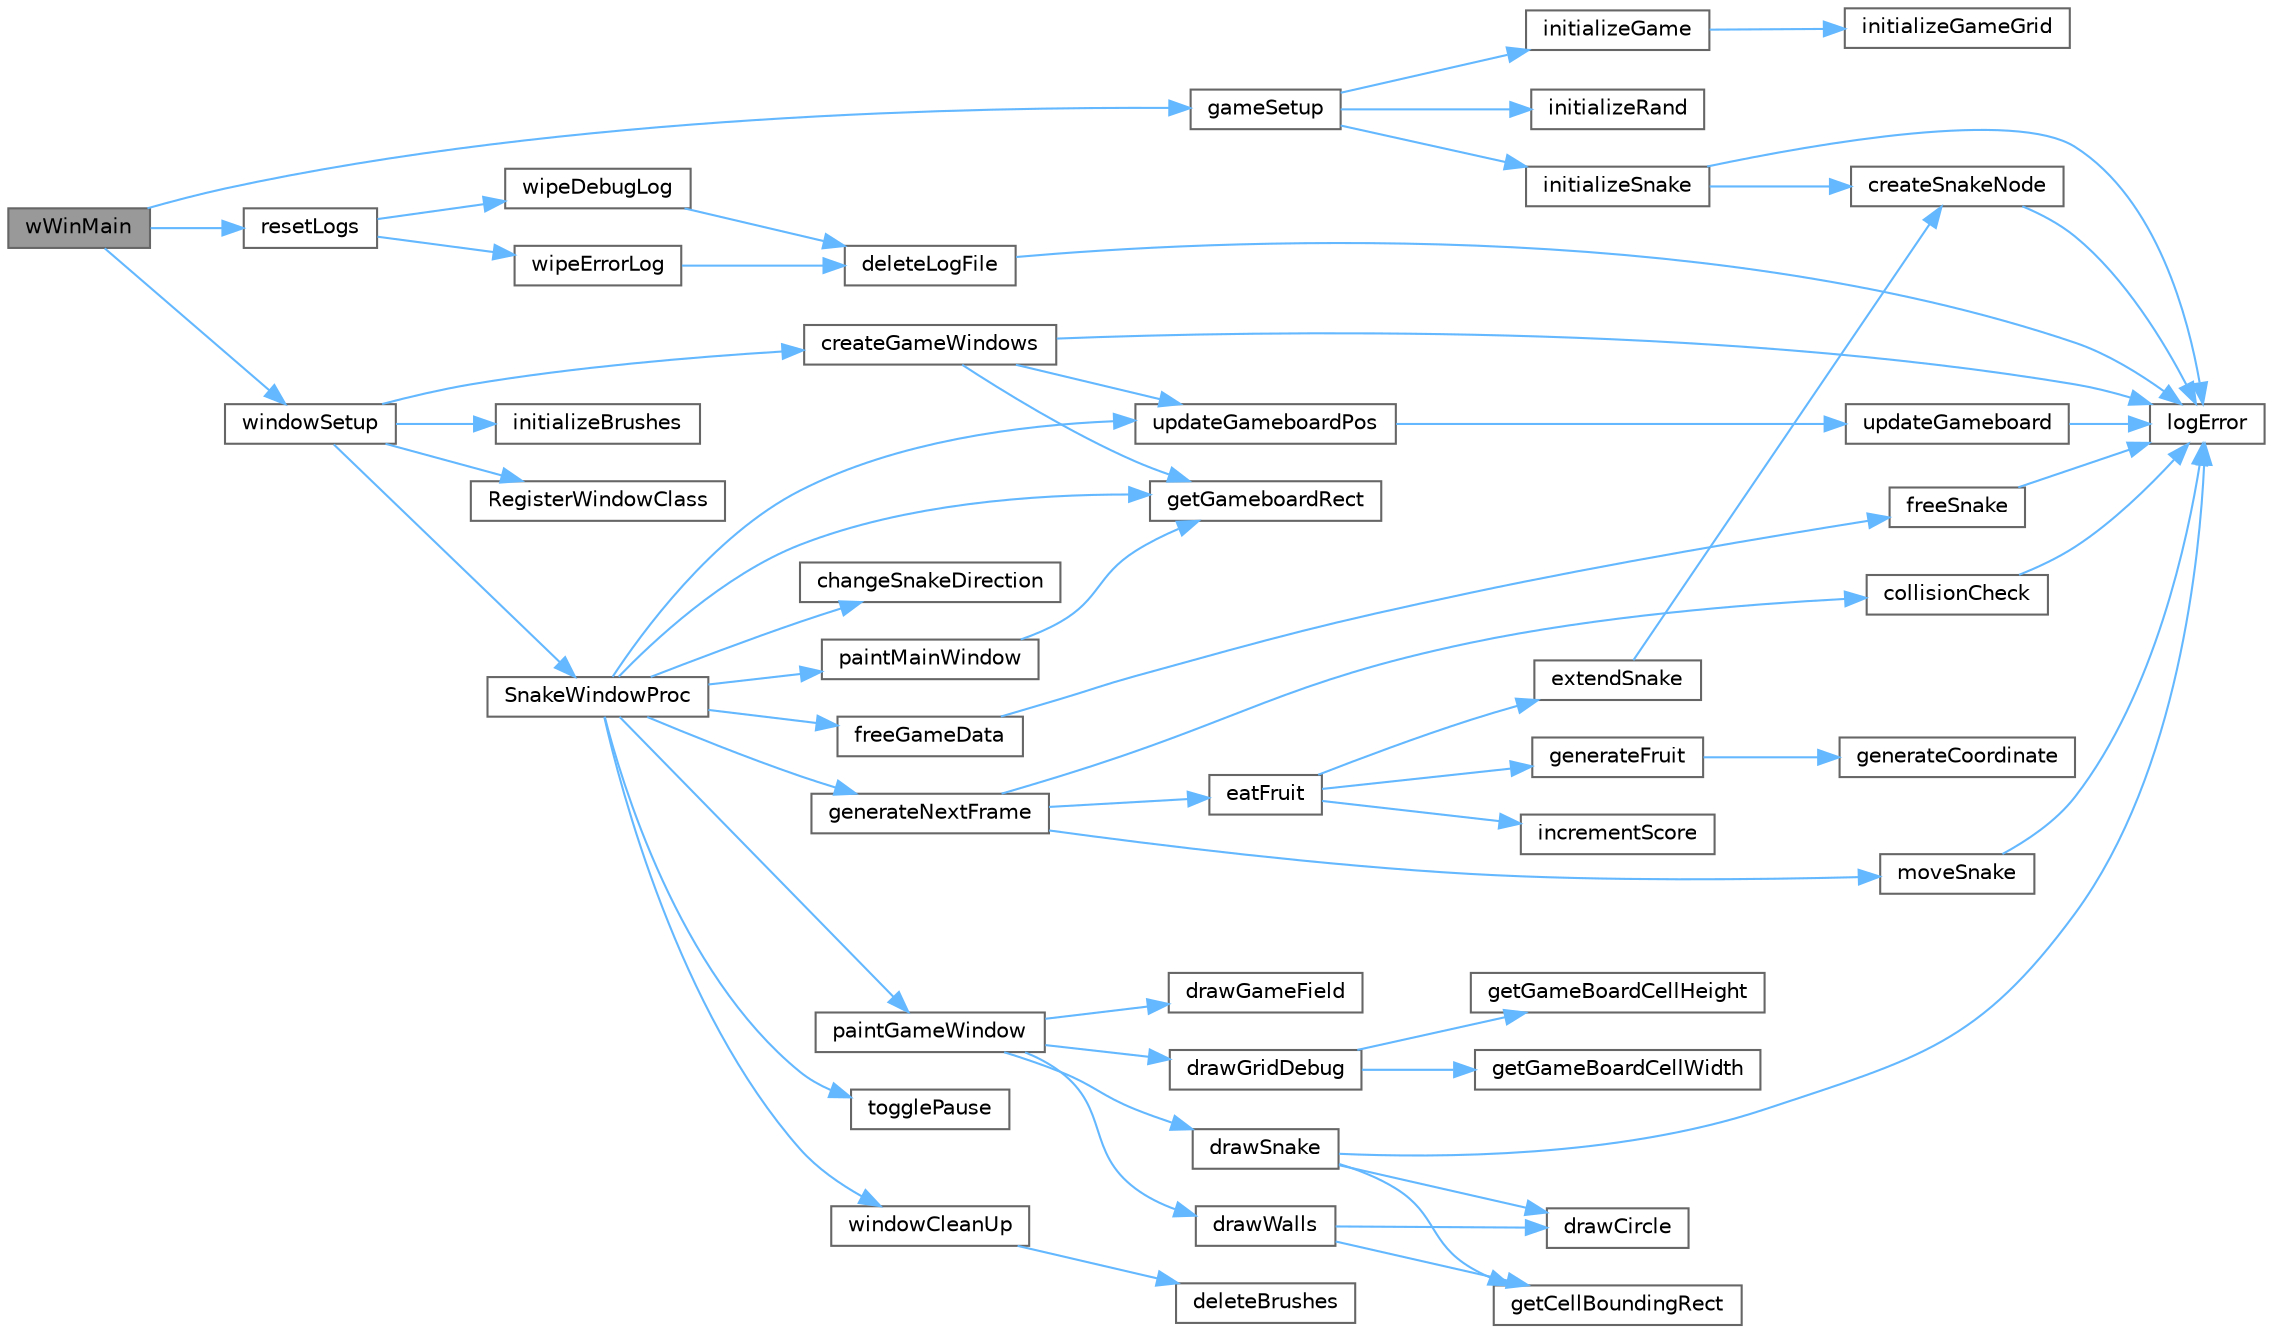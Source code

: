 digraph "wWinMain"
{
 // LATEX_PDF_SIZE
  bgcolor="transparent";
  edge [fontname=Helvetica,fontsize=10,labelfontname=Helvetica,labelfontsize=10];
  node [fontname=Helvetica,fontsize=10,shape=box,height=0.2,width=0.4];
  rankdir="LR";
  Node1 [id="Node000001",label="wWinMain",height=0.2,width=0.4,color="gray40", fillcolor="grey60", style="filled", fontcolor="black",tooltip="The Win32 application entry point for the Snake game."];
  Node1 -> Node2 [id="edge1_Node000001_Node000002",color="steelblue1",style="solid",tooltip=" "];
  Node2 [id="Node000002",label="gameSetup",height=0.2,width=0.4,color="grey40", fillcolor="white", style="filled",URL="$game_8h.html#a82d6d2d5779ccb132c5ad221d0b1dc03",tooltip="Performs full game setup by initializing all core systems."];
  Node2 -> Node3 [id="edge2_Node000002_Node000003",color="steelblue1",style="solid",tooltip=" "];
  Node3 [id="Node000003",label="initializeGame",height=0.2,width=0.4,color="grey40", fillcolor="white", style="filled",URL="$game_8h.html#a5901170f346e94ad9e3f88c0c7275522",tooltip="Initializes core game data and state."];
  Node3 -> Node4 [id="edge3_Node000003_Node000004",color="steelblue1",style="solid",tooltip=" "];
  Node4 [id="Node000004",label="initializeGameGrid",height=0.2,width=0.4,color="grey40", fillcolor="white", style="filled",URL="$game_8h.html#a0961c80382058e29495571a484915868",tooltip="Allocates and initializes the game grid structure."];
  Node2 -> Node5 [id="edge4_Node000002_Node000005",color="steelblue1",style="solid",tooltip=" "];
  Node5 [id="Node000005",label="initializeRand",height=0.2,width=0.4,color="grey40", fillcolor="white", style="filled",URL="$game_8h.html#acd5ae5dec9fba098aee070869228584a",tooltip="Initializes the random number generator with the current time."];
  Node2 -> Node6 [id="edge5_Node000002_Node000006",color="steelblue1",style="solid",tooltip=" "];
  Node6 [id="Node000006",label="initializeSnake",height=0.2,width=0.4,color="grey40", fillcolor="white", style="filled",URL="$game_8h.html#ab5a0cd002568ffe0596e757c9625772d",tooltip="Initializes the snake at its starting position on the game board."];
  Node6 -> Node7 [id="edge6_Node000006_Node000007",color="steelblue1",style="solid",tooltip=" "];
  Node7 [id="Node000007",label="createSnakeNode",height=0.2,width=0.4,color="grey40", fillcolor="white", style="filled",URL="$game_8h.html#ac97da498ccc12baee382cf231edada1c",tooltip="Allocates and initializes a new SnakeNode based on a configuration template."];
  Node7 -> Node8 [id="edge7_Node000007_Node000008",color="steelblue1",style="solid",tooltip=" "];
  Node8 [id="Node000008",label="logError",height=0.2,width=0.4,color="grey40", fillcolor="white", style="filled",URL="$log_8h.html#abffc9c4b5f632e2b040e35c869bb0f00",tooltip=" "];
  Node6 -> Node8 [id="edge8_Node000006_Node000008",color="steelblue1",style="solid",tooltip=" "];
  Node1 -> Node9 [id="edge9_Node000001_Node000009",color="steelblue1",style="solid",tooltip=" "];
  Node9 [id="Node000009",label="resetLogs",height=0.2,width=0.4,color="grey40", fillcolor="white", style="filled",URL="$log_8h.html#a0c9f1bdfbf719322f26d5d640274fa9b",tooltip=" "];
  Node9 -> Node10 [id="edge10_Node000009_Node000010",color="steelblue1",style="solid",tooltip=" "];
  Node10 [id="Node000010",label="wipeDebugLog",height=0.2,width=0.4,color="grey40", fillcolor="white", style="filled",URL="$log_8h.html#ad01b9ae95d7a4b82547f423b567161ad",tooltip=" "];
  Node10 -> Node11 [id="edge11_Node000010_Node000011",color="steelblue1",style="solid",tooltip=" "];
  Node11 [id="Node000011",label="deleteLogFile",height=0.2,width=0.4,color="grey40", fillcolor="white", style="filled",URL="$log_8h.html#af9830cf4051388f36845f4fb75484f18",tooltip=" "];
  Node11 -> Node8 [id="edge12_Node000011_Node000008",color="steelblue1",style="solid",tooltip=" "];
  Node9 -> Node12 [id="edge13_Node000009_Node000012",color="steelblue1",style="solid",tooltip=" "];
  Node12 [id="Node000012",label="wipeErrorLog",height=0.2,width=0.4,color="grey40", fillcolor="white", style="filled",URL="$log_8h.html#af733b5326278207a6825fc3a2e4acc2a",tooltip=" "];
  Node12 -> Node11 [id="edge14_Node000012_Node000011",color="steelblue1",style="solid",tooltip=" "];
  Node1 -> Node13 [id="edge15_Node000001_Node000013",color="steelblue1",style="solid",tooltip=" "];
  Node13 [id="Node000013",label="windowSetup",height=0.2,width=0.4,color="grey40", fillcolor="white", style="filled",URL="$group___window_functions.html#ga01fa9211021b3ca32824e34add7b816c",tooltip="Initializes all window-related resources for the Snake game."];
  Node13 -> Node14 [id="edge16_Node000013_Node000014",color="steelblue1",style="solid",tooltip=" "];
  Node14 [id="Node000014",label="createGameWindows",height=0.2,width=0.4,color="grey40", fillcolor="white", style="filled",URL="$group___window_functions.html#ga6ce1ee075a0fcf48b72efdedf9a01fbb",tooltip="Creates the main application window and the embedded game window."];
  Node14 -> Node15 [id="edge17_Node000014_Node000015",color="steelblue1",style="solid",tooltip=" "];
  Node15 [id="Node000015",label="getGameboardRect",height=0.2,width=0.4,color="grey40", fillcolor="white", style="filled",URL="$game_8h.html#a2ababa273e065db1ae8f1d6d61196648",tooltip="Returns a copy of the current game board rectangle."];
  Node14 -> Node8 [id="edge18_Node000014_Node000008",color="steelblue1",style="solid",tooltip=" "];
  Node14 -> Node16 [id="edge19_Node000014_Node000016",color="steelblue1",style="solid",tooltip=" "];
  Node16 [id="Node000016",label="updateGameboardPos",height=0.2,width=0.4,color="grey40", fillcolor="white", style="filled",URL="$group___window_functions.html#gacb8fa044343ee3a0009d6f18f667bc83",tooltip="Updates the position and dimensions of the game board within the main window."];
  Node16 -> Node17 [id="edge20_Node000016_Node000017",color="steelblue1",style="solid",tooltip=" "];
  Node17 [id="Node000017",label="updateGameboard",height=0.2,width=0.4,color="grey40", fillcolor="white", style="filled",URL="$game_8h.html#ae4f6990e32738aa25167cd52626b33ff",tooltip="Updates the game board's pixel dimensions and cell sizes."];
  Node17 -> Node8 [id="edge21_Node000017_Node000008",color="steelblue1",style="solid",tooltip=" "];
  Node13 -> Node18 [id="edge22_Node000013_Node000018",color="steelblue1",style="solid",tooltip=" "];
  Node18 [id="Node000018",label="initializeBrushes",height=0.2,width=0.4,color="grey40", fillcolor="white", style="filled",URL="$group___window_functions.html#ga46aff8336ea2ca48d350e0ac5700ab3f",tooltip="Initializes GDI brushes used for rendering the Snake game."];
  Node13 -> Node19 [id="edge23_Node000013_Node000019",color="steelblue1",style="solid",tooltip=" "];
  Node19 [id="Node000019",label="RegisterWindowClass",height=0.2,width=0.4,color="grey40", fillcolor="white", style="filled",URL="$group___window_functions.html#ga1106a7d31007198c97058471e7870730",tooltip="Registers a custom window class with the Windows API."];
  Node13 -> Node20 [id="edge24_Node000013_Node000020",color="steelblue1",style="solid",tooltip=" "];
  Node20 [id="Node000020",label="SnakeWindowProc",height=0.2,width=0.4,color="grey40", fillcolor="white", style="filled",URL="$group___window_functions.html#ga811935f19b01d8c5fee37982d7ca4595",tooltip="Main window procedure for handling Win32 messages."];
  Node20 -> Node21 [id="edge25_Node000020_Node000021",color="steelblue1",style="solid",tooltip=" "];
  Node21 [id="Node000021",label="changeSnakeDirection",height=0.2,width=0.4,color="grey40", fillcolor="white", style="filled",URL="$game_8h.html#a89b64f32be1ee5f6a6e5571de8d25fe9",tooltip="Updates the snake's movement direction."];
  Node20 -> Node22 [id="edge26_Node000020_Node000022",color="steelblue1",style="solid",tooltip=" "];
  Node22 [id="Node000022",label="freeGameData",height=0.2,width=0.4,color="grey40", fillcolor="white", style="filled",URL="$game_8h.html#a1a850aa496d6be99d97c0cfea8da7ff4",tooltip="Frees all dynamically allocated game data."];
  Node22 -> Node23 [id="edge27_Node000022_Node000023",color="steelblue1",style="solid",tooltip=" "];
  Node23 [id="Node000023",label="freeSnake",height=0.2,width=0.4,color="grey40", fillcolor="white", style="filled",URL="$game_8h.html#a0e1a86b1ba633c884be91c635ca56846",tooltip="Frees all dynamically allocated snake nodes."];
  Node23 -> Node8 [id="edge28_Node000023_Node000008",color="steelblue1",style="solid",tooltip=" "];
  Node20 -> Node24 [id="edge29_Node000020_Node000024",color="steelblue1",style="solid",tooltip=" "];
  Node24 [id="Node000024",label="generateNextFrame",height=0.2,width=0.4,color="grey40", fillcolor="white", style="filled",URL="$game_8h.html#ae627a21af3ef21e7e37fa1a8cfe9d495",tooltip="Advances the game state by one frame."];
  Node24 -> Node25 [id="edge30_Node000024_Node000025",color="steelblue1",style="solid",tooltip=" "];
  Node25 [id="Node000025",label="collisionCheck",height=0.2,width=0.4,color="grey40", fillcolor="white", style="filled",URL="$game_8h.html#a1682ee2852ca73e794aff8b1e49de4e9",tooltip="Checks for collisions at the snake's current head position."];
  Node25 -> Node8 [id="edge31_Node000025_Node000008",color="steelblue1",style="solid",tooltip=" "];
  Node24 -> Node26 [id="edge32_Node000024_Node000026",color="steelblue1",style="solid",tooltip=" "];
  Node26 [id="Node000026",label="eatFruit",height=0.2,width=0.4,color="grey40", fillcolor="white", style="filled",URL="$game_8h.html#abeea9fe843a5af1accb359cfd2349345",tooltip="Handles logic for when the snake eats a fruit."];
  Node26 -> Node27 [id="edge33_Node000026_Node000027",color="steelblue1",style="solid",tooltip=" "];
  Node27 [id="Node000027",label="extendSnake",height=0.2,width=0.4,color="grey40", fillcolor="white", style="filled",URL="$game_8h.html#ae2959c6a6ec64a7cd7a8896a71198012",tooltip="Extends the snake by adding a new segment to its tail."];
  Node27 -> Node7 [id="edge34_Node000027_Node000007",color="steelblue1",style="solid",tooltip=" "];
  Node26 -> Node28 [id="edge35_Node000026_Node000028",color="steelblue1",style="solid",tooltip=" "];
  Node28 [id="Node000028",label="generateFruit",height=0.2,width=0.4,color="grey40", fillcolor="white", style="filled",URL="$game_8h.html#abaac5c91225b5630ce59c309c28425d7",tooltip="Generates a new fruit at a random coordinate on the grid."];
  Node28 -> Node29 [id="edge36_Node000028_Node000029",color="steelblue1",style="solid",tooltip=" "];
  Node29 [id="Node000029",label="generateCoordinate",height=0.2,width=0.4,color="grey40", fillcolor="white", style="filled",URL="$game_8h.html#a7d83f15d19a9dbbebbc6697d68b9b150",tooltip="Generates a random grid coordinate that does not overlap with the snake's head or a wall."];
  Node26 -> Node30 [id="edge37_Node000026_Node000030",color="steelblue1",style="solid",tooltip=" "];
  Node30 [id="Node000030",label="incrementScore",height=0.2,width=0.4,color="grey40", fillcolor="white", style="filled",URL="$game_8h.html#abf71da19654f6e171ea3db9167aadab0",tooltip="Increases the player's score."];
  Node24 -> Node31 [id="edge38_Node000024_Node000031",color="steelblue1",style="solid",tooltip=" "];
  Node31 [id="Node000031",label="moveSnake",height=0.2,width=0.4,color="grey40", fillcolor="white", style="filled",URL="$game_8h.html#a15d2e90d074c146089c35decc4e9e680",tooltip="Updates the snake's position on the grid based on its current direction."];
  Node31 -> Node8 [id="edge39_Node000031_Node000008",color="steelblue1",style="solid",tooltip=" "];
  Node20 -> Node15 [id="edge40_Node000020_Node000015",color="steelblue1",style="solid",tooltip=" "];
  Node20 -> Node32 [id="edge41_Node000020_Node000032",color="steelblue1",style="solid",tooltip=" "];
  Node32 [id="Node000032",label="paintGameWindow",height=0.2,width=0.4,color="grey40", fillcolor="white", style="filled",URL="$group___window_functions.html#ga2bae1bfb9446cacc9ca4a3ab7b62f0ab",tooltip="Handles painting of the game window and its visual elements."];
  Node32 -> Node33 [id="edge42_Node000032_Node000033",color="steelblue1",style="solid",tooltip=" "];
  Node33 [id="Node000033",label="drawGameField",height=0.2,width=0.4,color="grey40", fillcolor="white", style="filled",URL="$group___window_functions.html#gae4a6093d3ed9fe2d19b715a1ef414537",tooltip="Draws the background field of the game area."];
  Node32 -> Node34 [id="edge43_Node000032_Node000034",color="steelblue1",style="solid",tooltip=" "];
  Node34 [id="Node000034",label="drawGridDebug",height=0.2,width=0.4,color="grey40", fillcolor="white", style="filled",URL="$group___window_functions.html#gab96e4f02e147e294c4080b672c24619c",tooltip="Draws grid lines over the game field for debugging purposes."];
  Node34 -> Node35 [id="edge44_Node000034_Node000035",color="steelblue1",style="solid",tooltip=" "];
  Node35 [id="Node000035",label="getGameBoardCellHeight",height=0.2,width=0.4,color="grey40", fillcolor="white", style="filled",URL="$game_8h.html#a842d22e1f587fb125bcb607dea789305",tooltip="Retrieves the height of a single game grid cell, in pixels."];
  Node34 -> Node36 [id="edge45_Node000034_Node000036",color="steelblue1",style="solid",tooltip=" "];
  Node36 [id="Node000036",label="getGameBoardCellWidth",height=0.2,width=0.4,color="grey40", fillcolor="white", style="filled",URL="$game_8h.html#ace9eeb73c501fc59babdaf44c61547db",tooltip="Retrieves the width of a single game grid cell, in pixels."];
  Node32 -> Node37 [id="edge46_Node000032_Node000037",color="steelblue1",style="solid",tooltip=" "];
  Node37 [id="Node000037",label="drawSnake",height=0.2,width=0.4,color="grey40", fillcolor="white", style="filled",URL="$group___window_functions.html#ga45d16552374223d51654a03ede375f53",tooltip="Draws the snake on the game board."];
  Node37 -> Node38 [id="edge47_Node000037_Node000038",color="steelblue1",style="solid",tooltip=" "];
  Node38 [id="Node000038",label="drawCircle",height=0.2,width=0.4,color="grey40", fillcolor="white", style="filled",URL="$group___window_functions.html#ga780440fb7f4d2e77d6b80c8c74e29f3a",tooltip="Draws a filled circle within a specified rectangle."];
  Node37 -> Node39 [id="edge48_Node000037_Node000039",color="steelblue1",style="solid",tooltip=" "];
  Node39 [id="Node000039",label="getCellBoundingRect",height=0.2,width=0.4,color="grey40", fillcolor="white", style="filled",URL="$game_8h.html#a7117124fbaf762abf4be4642f951b604",tooltip="Calculates the pixel boundaries of a specific grid cell."];
  Node37 -> Node8 [id="edge49_Node000037_Node000008",color="steelblue1",style="solid",tooltip=" "];
  Node32 -> Node40 [id="edge50_Node000032_Node000040",color="steelblue1",style="solid",tooltip=" "];
  Node40 [id="Node000040",label="drawWalls",height=0.2,width=0.4,color="grey40", fillcolor="white", style="filled",URL="$group___window_functions.html#ga96a7debeef8c911842cd5c5db32e9712",tooltip="Draws the perimeter walls around the game grid."];
  Node40 -> Node38 [id="edge51_Node000040_Node000038",color="steelblue1",style="solid",tooltip=" "];
  Node40 -> Node39 [id="edge52_Node000040_Node000039",color="steelblue1",style="solid",tooltip=" "];
  Node20 -> Node41 [id="edge53_Node000020_Node000041",color="steelblue1",style="solid",tooltip=" "];
  Node41 [id="Node000041",label="paintMainWindow",height=0.2,width=0.4,color="grey40", fillcolor="white", style="filled",URL="$group___window_functions.html#gaea703ffa2271f5dcfc30971fb6d3f24f",tooltip="Handles painting of the main window background and title text."];
  Node41 -> Node15 [id="edge54_Node000041_Node000015",color="steelblue1",style="solid",tooltip=" "];
  Node20 -> Node42 [id="edge55_Node000020_Node000042",color="steelblue1",style="solid",tooltip=" "];
  Node42 [id="Node000042",label="togglePause",height=0.2,width=0.4,color="grey40", fillcolor="white", style="filled",URL="$game_8h.html#ad3f47bf90c3a037d97acaacd2a3e8b7c",tooltip="Toggles the game's pause state."];
  Node20 -> Node16 [id="edge56_Node000020_Node000016",color="steelblue1",style="solid",tooltip=" "];
  Node20 -> Node43 [id="edge57_Node000020_Node000043",color="steelblue1",style="solid",tooltip=" "];
  Node43 [id="Node000043",label="windowCleanUp",height=0.2,width=0.4,color="grey40", fillcolor="white", style="filled",URL="$group___window_functions.html#gaf317e81bbf9b8b60f907431f0bed1a01",tooltip="Releases all window-related graphical resources."];
  Node43 -> Node44 [id="edge58_Node000043_Node000044",color="steelblue1",style="solid",tooltip=" "];
  Node44 [id="Node000044",label="deleteBrushes",height=0.2,width=0.4,color="grey40", fillcolor="white", style="filled",URL="$group___window_functions.html#gaf0f2903f685ce48a57476e6419db86f6",tooltip="Deletes all GDI brushes used for rendering the Snake game."];
}

